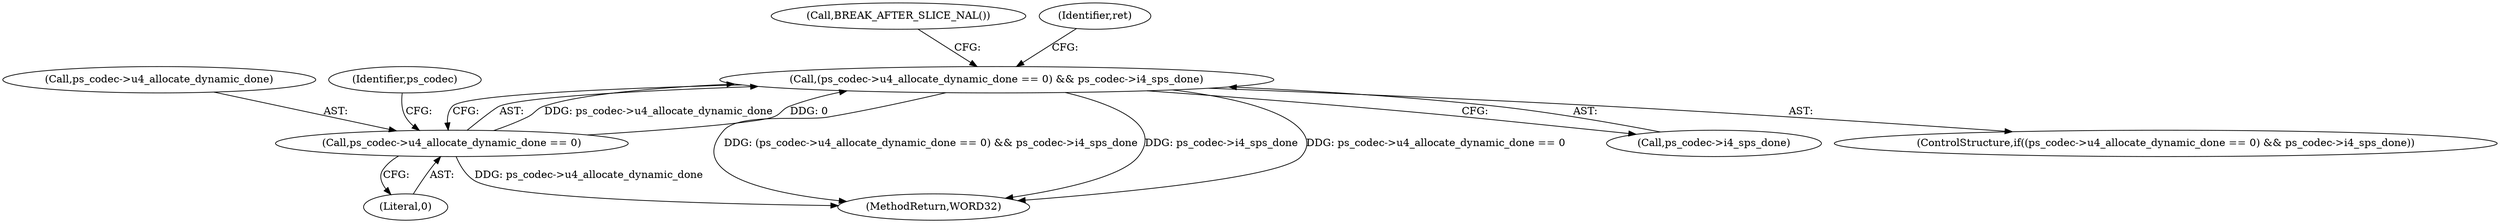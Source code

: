 digraph "0_Android_87fb7909c49e6a4510ba86ace1ffc83459c7e1b9@pointer" {
"1001170" [label="(Call,(ps_codec->u4_allocate_dynamic_done == 0) && ps_codec->i4_sps_done)"];
"1001171" [label="(Call,ps_codec->u4_allocate_dynamic_done == 0)"];
"1001903" [label="(MethodReturn,WORD32)"];
"1001211" [label="(Call,BREAK_AFTER_SLICE_NAL())"];
"1001176" [label="(Call,ps_codec->i4_sps_done)"];
"1001175" [label="(Literal,0)"];
"1001169" [label="(ControlStructure,if((ps_codec->u4_allocate_dynamic_done == 0) && ps_codec->i4_sps_done))"];
"1001170" [label="(Call,(ps_codec->u4_allocate_dynamic_done == 0) && ps_codec->i4_sps_done)"];
"1001172" [label="(Call,ps_codec->u4_allocate_dynamic_done)"];
"1001182" [label="(Identifier,ret)"];
"1001177" [label="(Identifier,ps_codec)"];
"1001171" [label="(Call,ps_codec->u4_allocate_dynamic_done == 0)"];
"1001170" -> "1001169"  [label="AST: "];
"1001170" -> "1001171"  [label="CFG: "];
"1001170" -> "1001176"  [label="CFG: "];
"1001171" -> "1001170"  [label="AST: "];
"1001176" -> "1001170"  [label="AST: "];
"1001182" -> "1001170"  [label="CFG: "];
"1001211" -> "1001170"  [label="CFG: "];
"1001170" -> "1001903"  [label="DDG: (ps_codec->u4_allocate_dynamic_done == 0) && ps_codec->i4_sps_done"];
"1001170" -> "1001903"  [label="DDG: ps_codec->i4_sps_done"];
"1001170" -> "1001903"  [label="DDG: ps_codec->u4_allocate_dynamic_done == 0"];
"1001171" -> "1001170"  [label="DDG: ps_codec->u4_allocate_dynamic_done"];
"1001171" -> "1001170"  [label="DDG: 0"];
"1001171" -> "1001175"  [label="CFG: "];
"1001172" -> "1001171"  [label="AST: "];
"1001175" -> "1001171"  [label="AST: "];
"1001177" -> "1001171"  [label="CFG: "];
"1001171" -> "1001903"  [label="DDG: ps_codec->u4_allocate_dynamic_done"];
}
